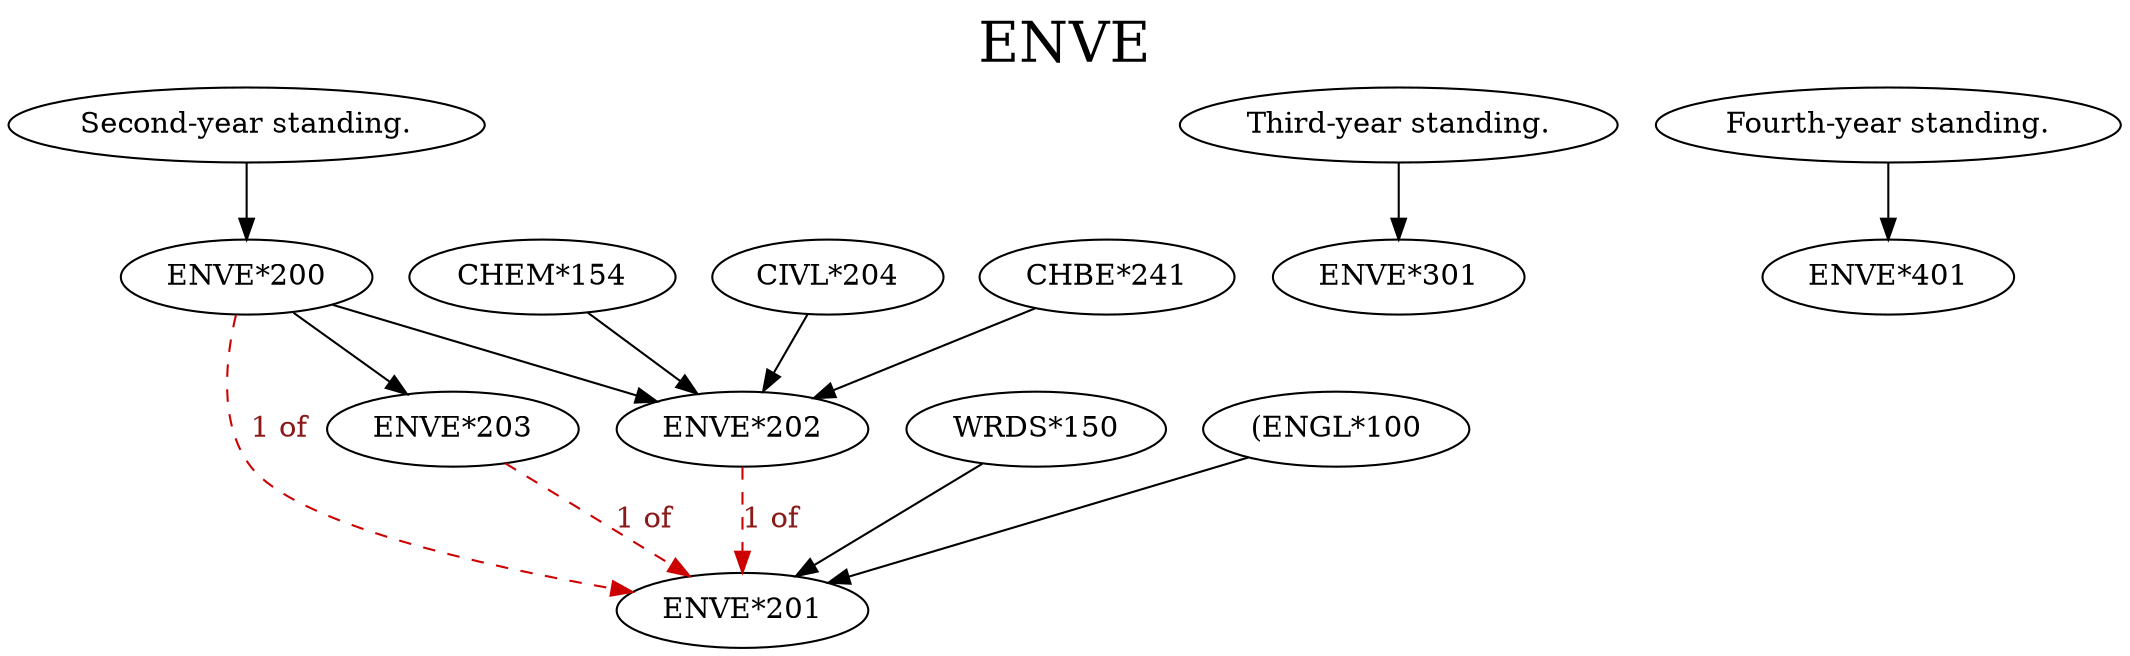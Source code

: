 digraph ENVE {
labelloc = "t";
label = "ENVE"
fontsize = 27;
"Second-year standing." -> "ENVE*200" [style=solid]
"WRDS*150" -> "ENVE*201" [style=solid]
"(ENGL*100" -> "ENVE*201" [style=solid]
"ENVE*200" -> "ENVE*201" [style=dashed] [label="1 of", fontcolor=firebrick4] [color=red3]
"ENVE*202" -> "ENVE*201" [style=dashed] [label="1 of", fontcolor=firebrick4] [color=red3]
"ENVE*203" -> "ENVE*201" [style=dashed] [label="1 of", fontcolor=firebrick4] [color=red3]
"CHEM*154" -> "ENVE*202"
"CIVL*204" -> "ENVE*202"
"CHBE*241" -> "ENVE*202"
"ENVE*200" -> "ENVE*202"
"ENVE*200" -> "ENVE*203" [style=solid]
"Third-year standing." -> "ENVE*301" [style=solid]
"Fourth-year standing." -> "ENVE*401" [style=solid]
}

